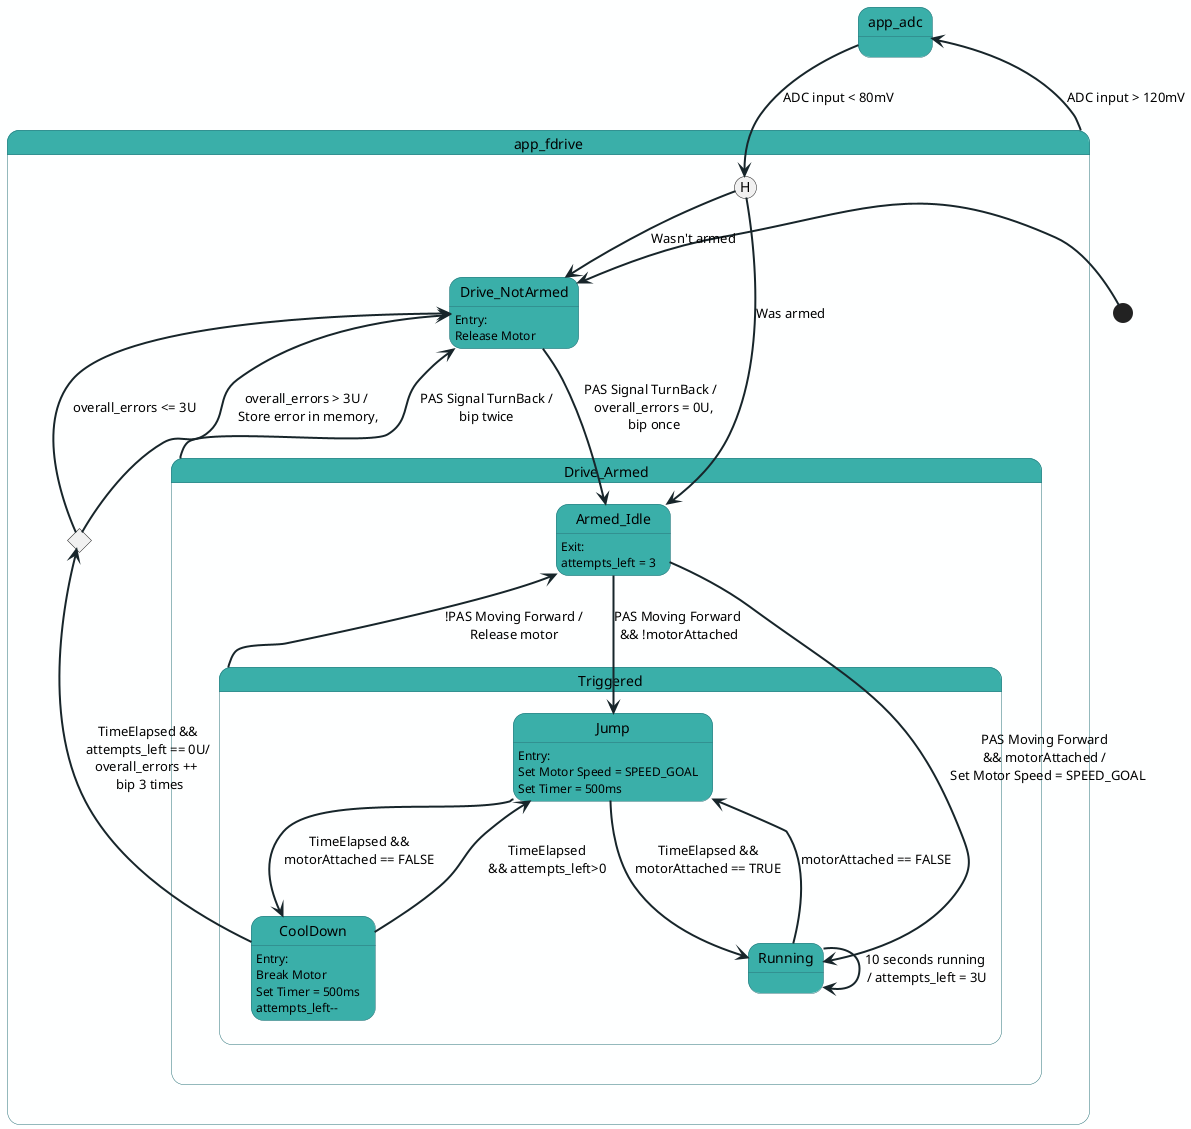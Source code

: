 @startuml

skinparam backgroundColor #FEFFFF

skinparam state {
  StartColor Black
  EndColor Black
  BackgroundColor #3AAFA9
  BorderColor #2B7278
  FontName Yu Gothic UI Semibold
  StateBackgroundColor #DEF2F1
  ArrowColor #17252A
  ArrowThickness 2
  ArrowFontName Yu Gothic UI Semibold
}


state app_fdrive {
    
    Drive_NotArmed: Entry:
    Drive_NotArmed: Release Motor
    
    state choice <<choice>>
    
    state Drive_Armed {
        state Triggered {
            Jump --> CoolDown : TimeElapsed &&\nmotorAttached == FALSE\n
            CoolDown --> Jump : TimeElapsed\n&& attempts_left>0
            Jump --> Running : TimeElapsed &&\nmotorAttached == TRUE
            Running --> Jump : motorAttached == FALSE
            Running --> Running : 10 seconds running \n/ attempts_left = 3U
            CoolDown -up-> choice : TimeElapsed &&\nattempts_left == 0U/\noverall_errors ++ \n bip 3 times
            choice -left-> Drive_NotArmed : overall_errors > 3U / \nStore error in memory,
            choice -up-> Drive_NotArmed : overall_errors <= 3U
            ' Jump --> Drive_NotArmed : motorAttached == FALSE \n&& attempts_left == 0U /\noverall_errors ++\n if overall_errors > 3U /\n Store error in memory,\n bip 3 times

            ' Attaching_Error : Entry:
            ' Attaching_Error : overall_errors ++
            Jump : Entry:
            Jump : Set Motor Speed = SPEED_GOAL
            Jump:        Set Timer = 500ms
            CoolDown :  Entry:
            CoolDown :  Break Motor
            CoolDown :  Set Timer = 500ms
            CoolDown :  attempts_left--

        }
        Armed_Idle : Exit:
        Armed_Idle : attempts_left = 3
        Armed_Idle --> Jump : PAS Moving Forward\n && !motorAttached

        Armed_Idle --> Running : PAS Moving Forward \n&& motorAttached / \n Set Motor Speed = SPEED_GOAL
        Triggered -up-> Armed_Idle: !PAS Moving Forward /\nRelease motor
    }

    Drive_NotArmed --> Armed_Idle : PAS Signal TurnBack / \n overall_errors = 0U,\n bip once
    Drive_Armed -up-> Drive_NotArmed : PAS Signal TurnBack /\nbip twice
    ' Attaching_Error -up-> Drive_NotArmed : overall_errors > 3U /\n Store error in memory,\n bip 3 times
}

[*] -right-> Drive_NotArmed
app_adc --> app_fdrive[H]: ADC input < 80mV
app_fdrive --> app_adc: ADC input > 120mV

app_fdrive[H] --> Drive_NotArmed : Wasn't armed
app_fdrive[H] -down-> Armed_Idle : Was armed


@enduml